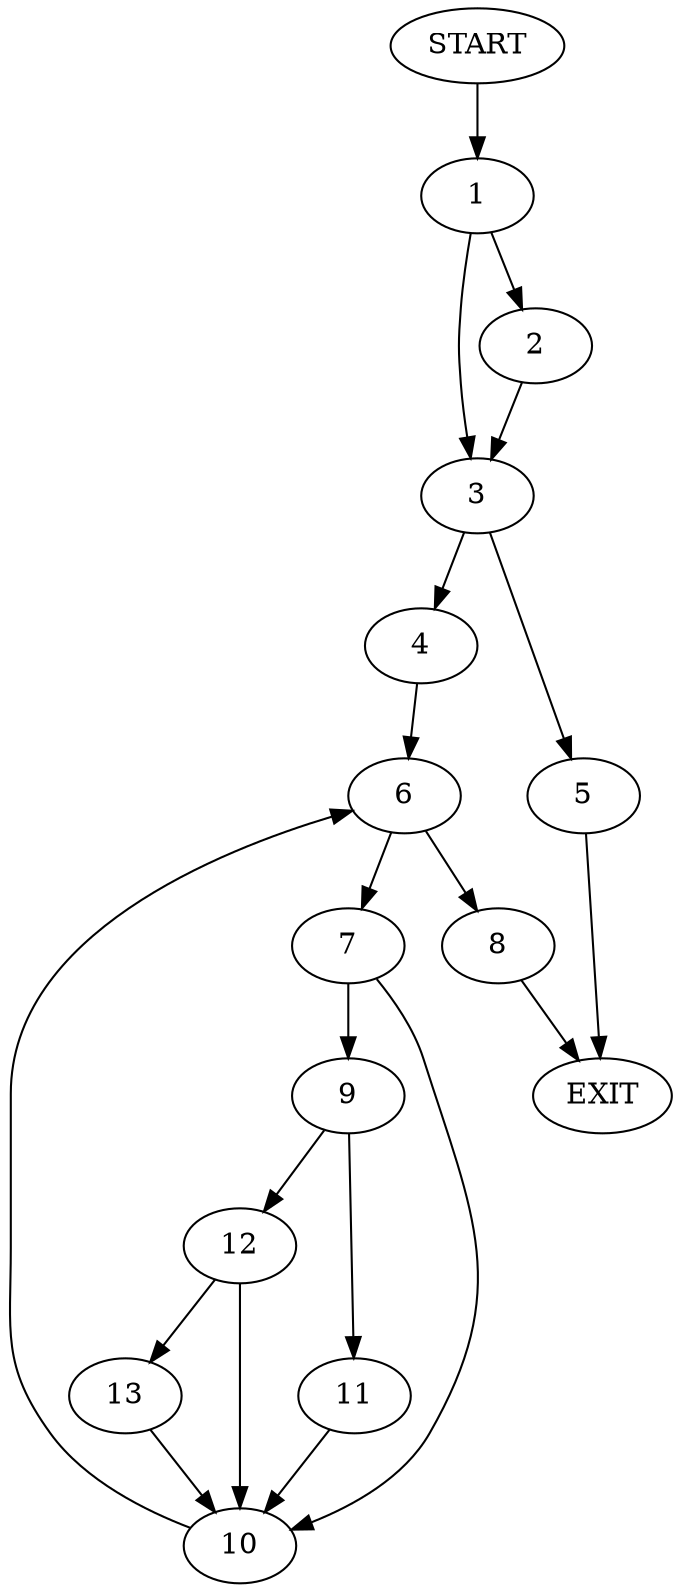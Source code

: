 digraph {
0 [label="START"]
14 [label="EXIT"]
0 -> 1
1 -> 2
1 -> 3
2 -> 3
3 -> 4
3 -> 5
5 -> 14
4 -> 6
6 -> 7
6 -> 8
8 -> 14
7 -> 9
7 -> 10
10 -> 6
9 -> 11
9 -> 12
12 -> 13
12 -> 10
11 -> 10
13 -> 10
}
